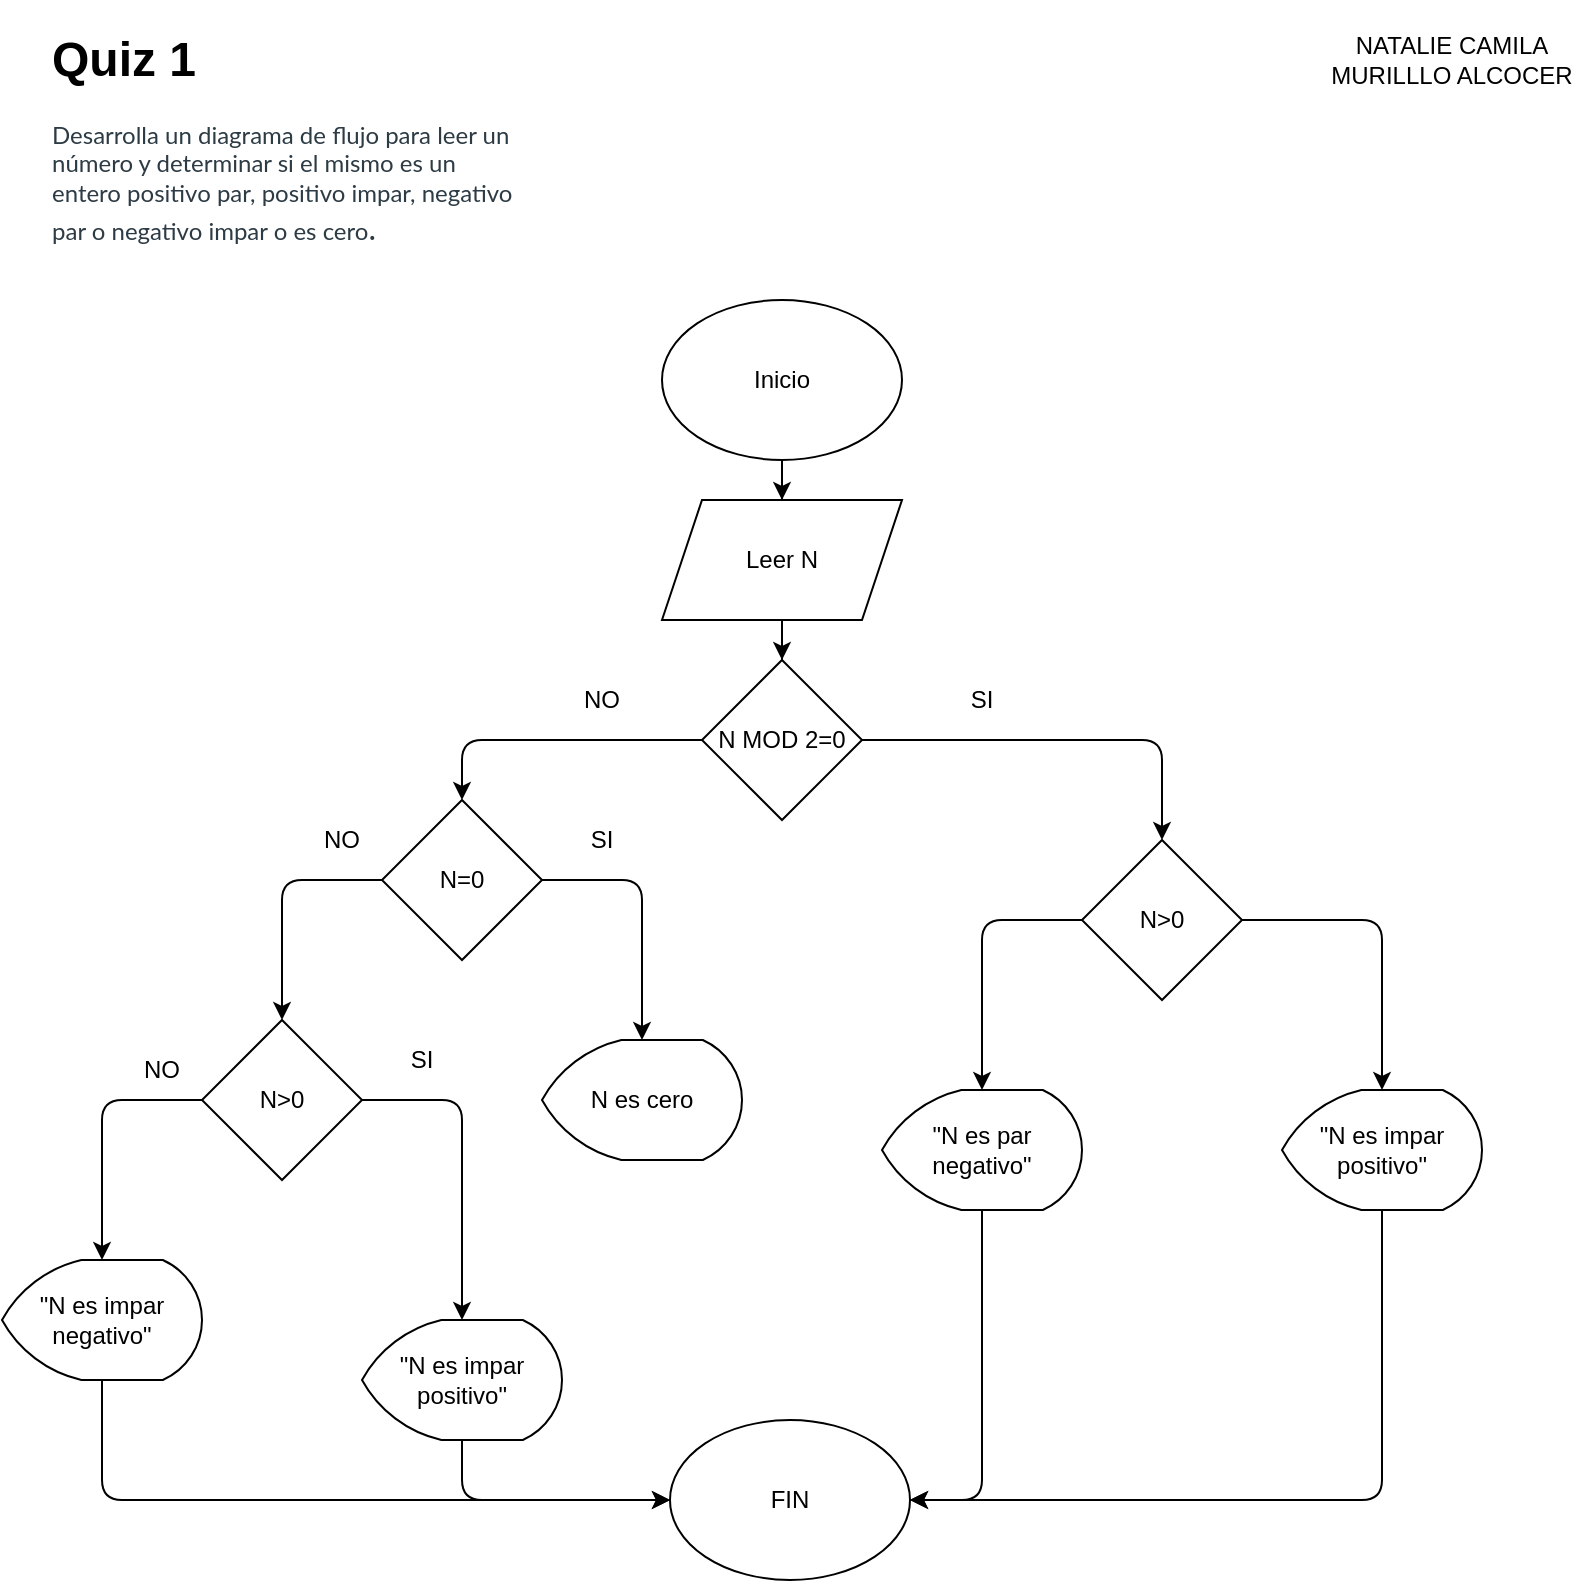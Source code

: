<mxfile version="14.4.2" type="github">
  <diagram id="DAuWidLhhj0S5M8ae7jA" name="Page-1">
    <mxGraphModel dx="832" dy="451" grid="1" gridSize="10" guides="1" tooltips="1" connect="1" arrows="1" fold="1" page="1" pageScale="1" pageWidth="827" pageHeight="1169" math="0" shadow="0">
      <root>
        <mxCell id="0" />
        <mxCell id="1" parent="0" />
        <mxCell id="XH71hb8e20thbbonRF3S-14" value="" style="edgeStyle=orthogonalEdgeStyle;rounded=0;orthogonalLoop=1;jettySize=auto;html=1;entryX=0.5;entryY=0;entryDx=0;entryDy=0;" edge="1" parent="1" source="XH71hb8e20thbbonRF3S-2" target="XH71hb8e20thbbonRF3S-5">
          <mxGeometry relative="1" as="geometry" />
        </mxCell>
        <mxCell id="XH71hb8e20thbbonRF3S-2" value="Inicio" style="ellipse;whiteSpace=wrap;html=1;" vertex="1" parent="1">
          <mxGeometry x="350" y="160" width="120" height="80" as="geometry" />
        </mxCell>
        <mxCell id="XH71hb8e20thbbonRF3S-4" value="&lt;h1&gt;Quiz 1&lt;/h1&gt;&lt;span style=&quot;color: rgb(45 , 59 , 69) ; font-family: &amp;#34;lato extended&amp;#34; , &amp;#34;lato&amp;#34; , &amp;#34;helvetica neue&amp;#34; , &amp;#34;helvetica&amp;#34; , &amp;#34;arial&amp;#34; , sans-serif ; background-color: rgb(255 , 255 , 255)&quot;&gt;&lt;font style=&quot;font-size: 12px&quot;&gt;Desarrolla un diagrama de flujo para leer un número y determinar si el mismo es un entero positivo par, positivo impar, negativo par o negativo impar o es cero&lt;/font&gt;&lt;/span&gt;&lt;span style=&quot;color: rgb(45 , 59 , 69) ; font-family: &amp;#34;lato extended&amp;#34; , &amp;#34;lato&amp;#34; , &amp;#34;helvetica neue&amp;#34; , &amp;#34;helvetica&amp;#34; , &amp;#34;arial&amp;#34; , sans-serif ; font-size: 16px ; background-color: rgb(255 , 255 , 255)&quot;&gt;.&lt;/span&gt;&lt;p&gt;.&lt;/p&gt;" style="text;html=1;strokeColor=none;fillColor=none;spacing=5;spacingTop=-20;whiteSpace=wrap;overflow=hidden;rounded=0;" vertex="1" parent="1">
          <mxGeometry x="40" y="20" width="240" height="120" as="geometry" />
        </mxCell>
        <mxCell id="XH71hb8e20thbbonRF3S-15" value="" style="edgeStyle=orthogonalEdgeStyle;rounded=0;orthogonalLoop=1;jettySize=auto;html=1;" edge="1" parent="1" source="XH71hb8e20thbbonRF3S-5" target="XH71hb8e20thbbonRF3S-7">
          <mxGeometry relative="1" as="geometry" />
        </mxCell>
        <mxCell id="XH71hb8e20thbbonRF3S-5" value="Leer N" style="shape=parallelogram;perimeter=parallelogramPerimeter;whiteSpace=wrap;html=1;fixedSize=1;" vertex="1" parent="1">
          <mxGeometry x="350" y="260" width="120" height="60" as="geometry" />
        </mxCell>
        <mxCell id="XH71hb8e20thbbonRF3S-7" value="N MOD 2=0" style="rhombus;whiteSpace=wrap;html=1;" vertex="1" parent="1">
          <mxGeometry x="370" y="340" width="80" height="80" as="geometry" />
        </mxCell>
        <mxCell id="XH71hb8e20thbbonRF3S-8" value="N&amp;gt;0" style="rhombus;whiteSpace=wrap;html=1;" vertex="1" parent="1">
          <mxGeometry x="560" y="430" width="80" height="80" as="geometry" />
        </mxCell>
        <mxCell id="XH71hb8e20thbbonRF3S-9" value="N&amp;gt;0" style="rhombus;whiteSpace=wrap;html=1;" vertex="1" parent="1">
          <mxGeometry x="120" y="520" width="80" height="80" as="geometry" />
        </mxCell>
        <mxCell id="XH71hb8e20thbbonRF3S-10" value="" style="endArrow=classic;html=1;exitX=1;exitY=0.5;exitDx=0;exitDy=0;entryX=0.5;entryY=0;entryDx=0;entryDy=0;" edge="1" parent="1" source="XH71hb8e20thbbonRF3S-7" target="XH71hb8e20thbbonRF3S-8">
          <mxGeometry width="50" height="50" relative="1" as="geometry">
            <mxPoint x="420" y="380" as="sourcePoint" />
            <mxPoint x="470" y="330" as="targetPoint" />
            <Array as="points">
              <mxPoint x="600" y="380" />
            </Array>
          </mxGeometry>
        </mxCell>
        <mxCell id="XH71hb8e20thbbonRF3S-11" value="" style="endArrow=classic;html=1;exitX=0;exitY=0.5;exitDx=0;exitDy=0;entryX=0.5;entryY=0;entryDx=0;entryDy=0;" edge="1" parent="1" source="XH71hb8e20thbbonRF3S-7" target="XH71hb8e20thbbonRF3S-30">
          <mxGeometry width="50" height="50" relative="1" as="geometry">
            <mxPoint x="420" y="380" as="sourcePoint" />
            <mxPoint x="240" y="400" as="targetPoint" />
            <Array as="points">
              <mxPoint x="250" y="380" />
            </Array>
          </mxGeometry>
        </mxCell>
        <mxCell id="XH71hb8e20thbbonRF3S-12" value="SI" style="text;html=1;strokeColor=none;fillColor=none;align=center;verticalAlign=middle;whiteSpace=wrap;rounded=0;" vertex="1" parent="1">
          <mxGeometry x="490" y="350" width="40" height="20" as="geometry" />
        </mxCell>
        <mxCell id="XH71hb8e20thbbonRF3S-13" value="NO" style="text;html=1;strokeColor=none;fillColor=none;align=center;verticalAlign=middle;whiteSpace=wrap;rounded=0;" vertex="1" parent="1">
          <mxGeometry x="300" y="350" width="40" height="20" as="geometry" />
        </mxCell>
        <mxCell id="XH71hb8e20thbbonRF3S-19" value="&quot;N es impar positivo&quot;" style="strokeWidth=1;html=1;shape=mxgraph.flowchart.display;whiteSpace=wrap;" vertex="1" parent="1">
          <mxGeometry x="660" y="555" width="100" height="60" as="geometry" />
        </mxCell>
        <mxCell id="XH71hb8e20thbbonRF3S-20" value="&quot;N es impar positivo&quot;" style="strokeWidth=1;html=1;shape=mxgraph.flowchart.display;whiteSpace=wrap;" vertex="1" parent="1">
          <mxGeometry x="200" y="670" width="100" height="60" as="geometry" />
        </mxCell>
        <mxCell id="XH71hb8e20thbbonRF3S-21" value="&quot;N es impar negativo&quot;" style="strokeWidth=1;html=1;shape=mxgraph.flowchart.display;whiteSpace=wrap;" vertex="1" parent="1">
          <mxGeometry x="20" y="640" width="100" height="60" as="geometry" />
        </mxCell>
        <mxCell id="XH71hb8e20thbbonRF3S-22" value="&quot;N es par negativo&quot;" style="strokeWidth=1;html=1;shape=mxgraph.flowchart.display;whiteSpace=wrap;" vertex="1" parent="1">
          <mxGeometry x="460" y="555" width="100" height="60" as="geometry" />
        </mxCell>
        <mxCell id="XH71hb8e20thbbonRF3S-23" value="" style="endArrow=classic;html=1;exitX=0;exitY=0.5;exitDx=0;exitDy=0;entryX=0.5;entryY=0;entryDx=0;entryDy=0;entryPerimeter=0;" edge="1" parent="1" source="XH71hb8e20thbbonRF3S-9" target="XH71hb8e20thbbonRF3S-21">
          <mxGeometry width="50" height="50" relative="1" as="geometry">
            <mxPoint x="370" y="560" as="sourcePoint" />
            <mxPoint x="100" y="650" as="targetPoint" />
            <Array as="points">
              <mxPoint x="70" y="560" />
            </Array>
          </mxGeometry>
        </mxCell>
        <mxCell id="XH71hb8e20thbbonRF3S-24" value="" style="endArrow=classic;html=1;exitX=1;exitY=0.5;exitDx=0;exitDy=0;" edge="1" parent="1" source="XH71hb8e20thbbonRF3S-9" target="XH71hb8e20thbbonRF3S-20">
          <mxGeometry width="50" height="50" relative="1" as="geometry">
            <mxPoint x="370" y="560" as="sourcePoint" />
            <mxPoint x="420" y="510" as="targetPoint" />
            <Array as="points">
              <mxPoint x="250" y="560" />
            </Array>
          </mxGeometry>
        </mxCell>
        <mxCell id="XH71hb8e20thbbonRF3S-25" value="NO" style="text;html=1;strokeColor=none;fillColor=none;align=center;verticalAlign=middle;whiteSpace=wrap;rounded=0;" vertex="1" parent="1">
          <mxGeometry x="80" y="535" width="40" height="20" as="geometry" />
        </mxCell>
        <mxCell id="XH71hb8e20thbbonRF3S-27" value="SI" style="text;html=1;strokeColor=none;fillColor=none;align=center;verticalAlign=middle;whiteSpace=wrap;rounded=0;" vertex="1" parent="1">
          <mxGeometry x="210" y="530" width="40" height="20" as="geometry" />
        </mxCell>
        <mxCell id="XH71hb8e20thbbonRF3S-28" value="" style="endArrow=classic;html=1;exitX=1;exitY=0.5;exitDx=0;exitDy=0;entryX=0.5;entryY=0;entryDx=0;entryDy=0;entryPerimeter=0;" edge="1" parent="1" source="XH71hb8e20thbbonRF3S-8" target="XH71hb8e20thbbonRF3S-19">
          <mxGeometry width="50" height="50" relative="1" as="geometry">
            <mxPoint x="420" y="450" as="sourcePoint" />
            <mxPoint x="681.6" y="566.38" as="targetPoint" />
            <Array as="points">
              <mxPoint x="710" y="470" />
            </Array>
          </mxGeometry>
        </mxCell>
        <mxCell id="XH71hb8e20thbbonRF3S-29" value="FIN" style="ellipse;whiteSpace=wrap;html=1;" vertex="1" parent="1">
          <mxGeometry x="354" y="720" width="120" height="80" as="geometry" />
        </mxCell>
        <mxCell id="XH71hb8e20thbbonRF3S-30" value="N=0" style="rhombus;whiteSpace=wrap;html=1;" vertex="1" parent="1">
          <mxGeometry x="210" y="410" width="80" height="80" as="geometry" />
        </mxCell>
        <mxCell id="XH71hb8e20thbbonRF3S-31" value="N es cero" style="strokeWidth=1;html=1;shape=mxgraph.flowchart.display;whiteSpace=wrap;" vertex="1" parent="1">
          <mxGeometry x="290" y="530" width="100" height="60" as="geometry" />
        </mxCell>
        <mxCell id="XH71hb8e20thbbonRF3S-33" value="SI" style="text;html=1;strokeColor=none;fillColor=none;align=center;verticalAlign=middle;whiteSpace=wrap;rounded=0;" vertex="1" parent="1">
          <mxGeometry x="300" y="420" width="40" height="20" as="geometry" />
        </mxCell>
        <mxCell id="XH71hb8e20thbbonRF3S-34" value="" style="endArrow=classic;html=1;exitX=0;exitY=0.5;exitDx=0;exitDy=0;entryX=0.5;entryY=0;entryDx=0;entryDy=0;" edge="1" parent="1" source="XH71hb8e20thbbonRF3S-30" target="XH71hb8e20thbbonRF3S-9">
          <mxGeometry width="50" height="50" relative="1" as="geometry">
            <mxPoint x="420" y="630" as="sourcePoint" />
            <mxPoint x="470" y="580" as="targetPoint" />
            <Array as="points">
              <mxPoint x="160" y="450" />
            </Array>
          </mxGeometry>
        </mxCell>
        <mxCell id="XH71hb8e20thbbonRF3S-35" value="NO" style="text;html=1;strokeColor=none;fillColor=none;align=center;verticalAlign=middle;whiteSpace=wrap;rounded=0;" vertex="1" parent="1">
          <mxGeometry x="170" y="420" width="40" height="20" as="geometry" />
        </mxCell>
        <mxCell id="XH71hb8e20thbbonRF3S-36" value="" style="endArrow=classic;html=1;exitX=0.5;exitY=1;exitDx=0;exitDy=0;exitPerimeter=0;entryX=0;entryY=0.5;entryDx=0;entryDy=0;" edge="1" parent="1" source="XH71hb8e20thbbonRF3S-21" target="XH71hb8e20thbbonRF3S-29">
          <mxGeometry width="50" height="50" relative="1" as="geometry">
            <mxPoint x="100" y="710" as="sourcePoint" />
            <mxPoint x="340" y="760" as="targetPoint" />
            <Array as="points">
              <mxPoint x="70" y="760" />
            </Array>
          </mxGeometry>
        </mxCell>
        <mxCell id="XH71hb8e20thbbonRF3S-38" value="" style="endArrow=classic;html=1;exitX=0.5;exitY=1;exitDx=0;exitDy=0;exitPerimeter=0;entryX=1;entryY=0.5;entryDx=0;entryDy=0;" edge="1" parent="1" source="XH71hb8e20thbbonRF3S-22" target="XH71hb8e20thbbonRF3S-29">
          <mxGeometry width="50" height="50" relative="1" as="geometry">
            <mxPoint x="420" y="630" as="sourcePoint" />
            <mxPoint x="470" y="580" as="targetPoint" />
            <Array as="points">
              <mxPoint x="510" y="760" />
            </Array>
          </mxGeometry>
        </mxCell>
        <mxCell id="XH71hb8e20thbbonRF3S-39" value="" style="endArrow=classic;html=1;exitX=0.5;exitY=1;exitDx=0;exitDy=0;exitPerimeter=0;entryX=1;entryY=0.5;entryDx=0;entryDy=0;" edge="1" parent="1" source="XH71hb8e20thbbonRF3S-19" target="XH71hb8e20thbbonRF3S-29">
          <mxGeometry width="50" height="50" relative="1" as="geometry">
            <mxPoint x="670" y="625" as="sourcePoint" />
            <mxPoint x="470" y="580" as="targetPoint" />
            <Array as="points">
              <mxPoint x="710" y="760" />
            </Array>
          </mxGeometry>
        </mxCell>
        <mxCell id="XH71hb8e20thbbonRF3S-40" value="" style="endArrow=classic;html=1;exitX=0.5;exitY=1;exitDx=0;exitDy=0;exitPerimeter=0;entryX=0;entryY=0.5;entryDx=0;entryDy=0;" edge="1" parent="1" source="XH71hb8e20thbbonRF3S-20" target="XH71hb8e20thbbonRF3S-29">
          <mxGeometry width="50" height="50" relative="1" as="geometry">
            <mxPoint x="390" y="710" as="sourcePoint" />
            <mxPoint x="440" y="660" as="targetPoint" />
            <Array as="points">
              <mxPoint x="250" y="760" />
            </Array>
          </mxGeometry>
        </mxCell>
        <mxCell id="XH71hb8e20thbbonRF3S-41" value="" style="endArrow=classic;html=1;exitX=0;exitY=0.5;exitDx=0;exitDy=0;entryX=0.5;entryY=0;entryDx=0;entryDy=0;entryPerimeter=0;" edge="1" parent="1" source="XH71hb8e20thbbonRF3S-8" target="XH71hb8e20thbbonRF3S-22">
          <mxGeometry width="50" height="50" relative="1" as="geometry">
            <mxPoint x="390" y="650" as="sourcePoint" />
            <mxPoint x="440" y="600" as="targetPoint" />
            <Array as="points">
              <mxPoint x="510" y="470" />
            </Array>
          </mxGeometry>
        </mxCell>
        <mxCell id="XH71hb8e20thbbonRF3S-42" value="" style="endArrow=classic;html=1;exitX=1;exitY=0.5;exitDx=0;exitDy=0;entryX=0.5;entryY=0;entryDx=0;entryDy=0;entryPerimeter=0;" edge="1" parent="1" source="XH71hb8e20thbbonRF3S-30" target="XH71hb8e20thbbonRF3S-31">
          <mxGeometry width="50" height="50" relative="1" as="geometry">
            <mxPoint x="390" y="470" as="sourcePoint" />
            <mxPoint x="440" y="420" as="targetPoint" />
            <Array as="points">
              <mxPoint x="340" y="450" />
            </Array>
          </mxGeometry>
        </mxCell>
        <mxCell id="XH71hb8e20thbbonRF3S-44" value="NATALIE CAMILA MURILLLO ALCOCER" style="text;html=1;strokeColor=none;fillColor=none;align=center;verticalAlign=middle;whiteSpace=wrap;rounded=0;" vertex="1" parent="1">
          <mxGeometry x="680" y="30" width="130" height="20" as="geometry" />
        </mxCell>
      </root>
    </mxGraphModel>
  </diagram>
</mxfile>
